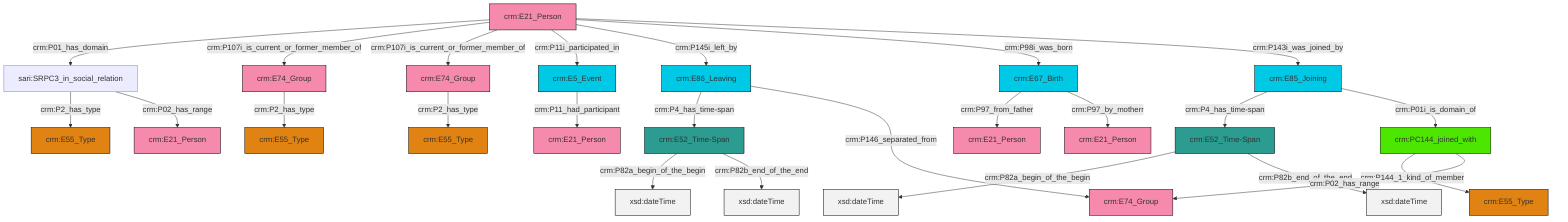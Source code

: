 graph TD
classDef Literal fill:#f2f2f2,stroke:#000000;
classDef CRM_Entity fill:#FFFFFF,stroke:#000000;
classDef Temporal_Entity fill:#00C9E6, stroke:#000000;
classDef Type fill:#E18312, stroke:#000000;
classDef Time-Span fill:#2C9C91, stroke:#000000;
classDef Appellation fill:#FFEB7F, stroke:#000000;
classDef Place fill:#008836, stroke:#000000;
classDef Persistent_Item fill:#B266B2, stroke:#000000;
classDef Conceptual_Object fill:#FFD700, stroke:#000000;
classDef Physical_Thing fill:#D2B48C, stroke:#000000;
classDef Actor fill:#f58aad, stroke:#000000;
classDef PC_Classes fill:#4ce600, stroke:#000000;
classDef Multi fill:#cccccc,stroke:#000000;

0["crm:E52_Time-Span"]:::Time-Span -->|crm:P82a_begin_of_the_begin| 1[xsd:dateTime]:::Literal
2["crm:E5_Event"]:::Temporal_Entity -->|crm:P11_had_participant| 3["crm:E21_Person"]:::Actor
4["crm:E67_Birth"]:::Temporal_Entity -->|crm:P97_from_father| 5["crm:E21_Person"]:::Actor
6["sari:SRPC3_in_social_relation"]:::Default -->|crm:P2_has_type| 7["crm:E55_Type"]:::Type
8["crm:E86_Leaving"]:::Temporal_Entity -->|crm:P4_has_time-span| 9["crm:E52_Time-Span"]:::Time-Span
13["crm:E21_Person"]:::Actor -->|crm:P01_has_domain| 6["sari:SRPC3_in_social_relation"]:::Default
13["crm:E21_Person"]:::Actor -->|crm:P107i_is_current_or_former_member_of| 14["crm:E74_Group"]:::Actor
6["sari:SRPC3_in_social_relation"]:::Default -->|crm:P02_has_range| 10["crm:E21_Person"]:::Actor
9["crm:E52_Time-Span"]:::Time-Span -->|crm:P82a_begin_of_the_begin| 24[xsd:dateTime]:::Literal
13["crm:E21_Person"]:::Actor -->|crm:P107i_is_current_or_former_member_of| 17["crm:E74_Group"]:::Actor
13["crm:E21_Person"]:::Actor -->|crm:P11i_participated_in| 2["crm:E5_Event"]:::Temporal_Entity
14["crm:E74_Group"]:::Actor -->|crm:P2_has_type| 22["crm:E55_Type"]:::Type
13["crm:E21_Person"]:::Actor -->|crm:P145i_left_by| 8["crm:E86_Leaving"]:::Temporal_Entity
0["crm:E52_Time-Span"]:::Time-Span -->|crm:P82b_end_of_the_end| 34[xsd:dateTime]:::Literal
13["crm:E21_Person"]:::Actor -->|crm:P98i_was_born| 4["crm:E67_Birth"]:::Temporal_Entity
36["crm:PC144_joined_with"]:::PC_Classes -->|crm:P144_1_kind_of_member| 19["crm:E55_Type"]:::Type
37["crm:E85_Joining"]:::Temporal_Entity -->|crm:P4_has_time-span| 0["crm:E52_Time-Span"]:::Time-Span
4["crm:E67_Birth"]:::Temporal_Entity -->|crm:P97_by_motherr| 25["crm:E21_Person"]:::Actor
13["crm:E21_Person"]:::Actor -->|crm:P143i_was_joined_by| 37["crm:E85_Joining"]:::Temporal_Entity
17["crm:E74_Group"]:::Actor -->|crm:P2_has_type| 28["crm:E55_Type"]:::Type
36["crm:PC144_joined_with"]:::PC_Classes -->|crm:P02_has_range| 15["crm:E74_Group"]:::Actor
8["crm:E86_Leaving"]:::Temporal_Entity -->|crm:P146_separated_from| 15["crm:E74_Group"]:::Actor
9["crm:E52_Time-Span"]:::Time-Span -->|crm:P82b_end_of_the_end| 44[xsd:dateTime]:::Literal
37["crm:E85_Joining"]:::Temporal_Entity -->|crm:P01i_is_domain_of| 36["crm:PC144_joined_with"]:::PC_Classes